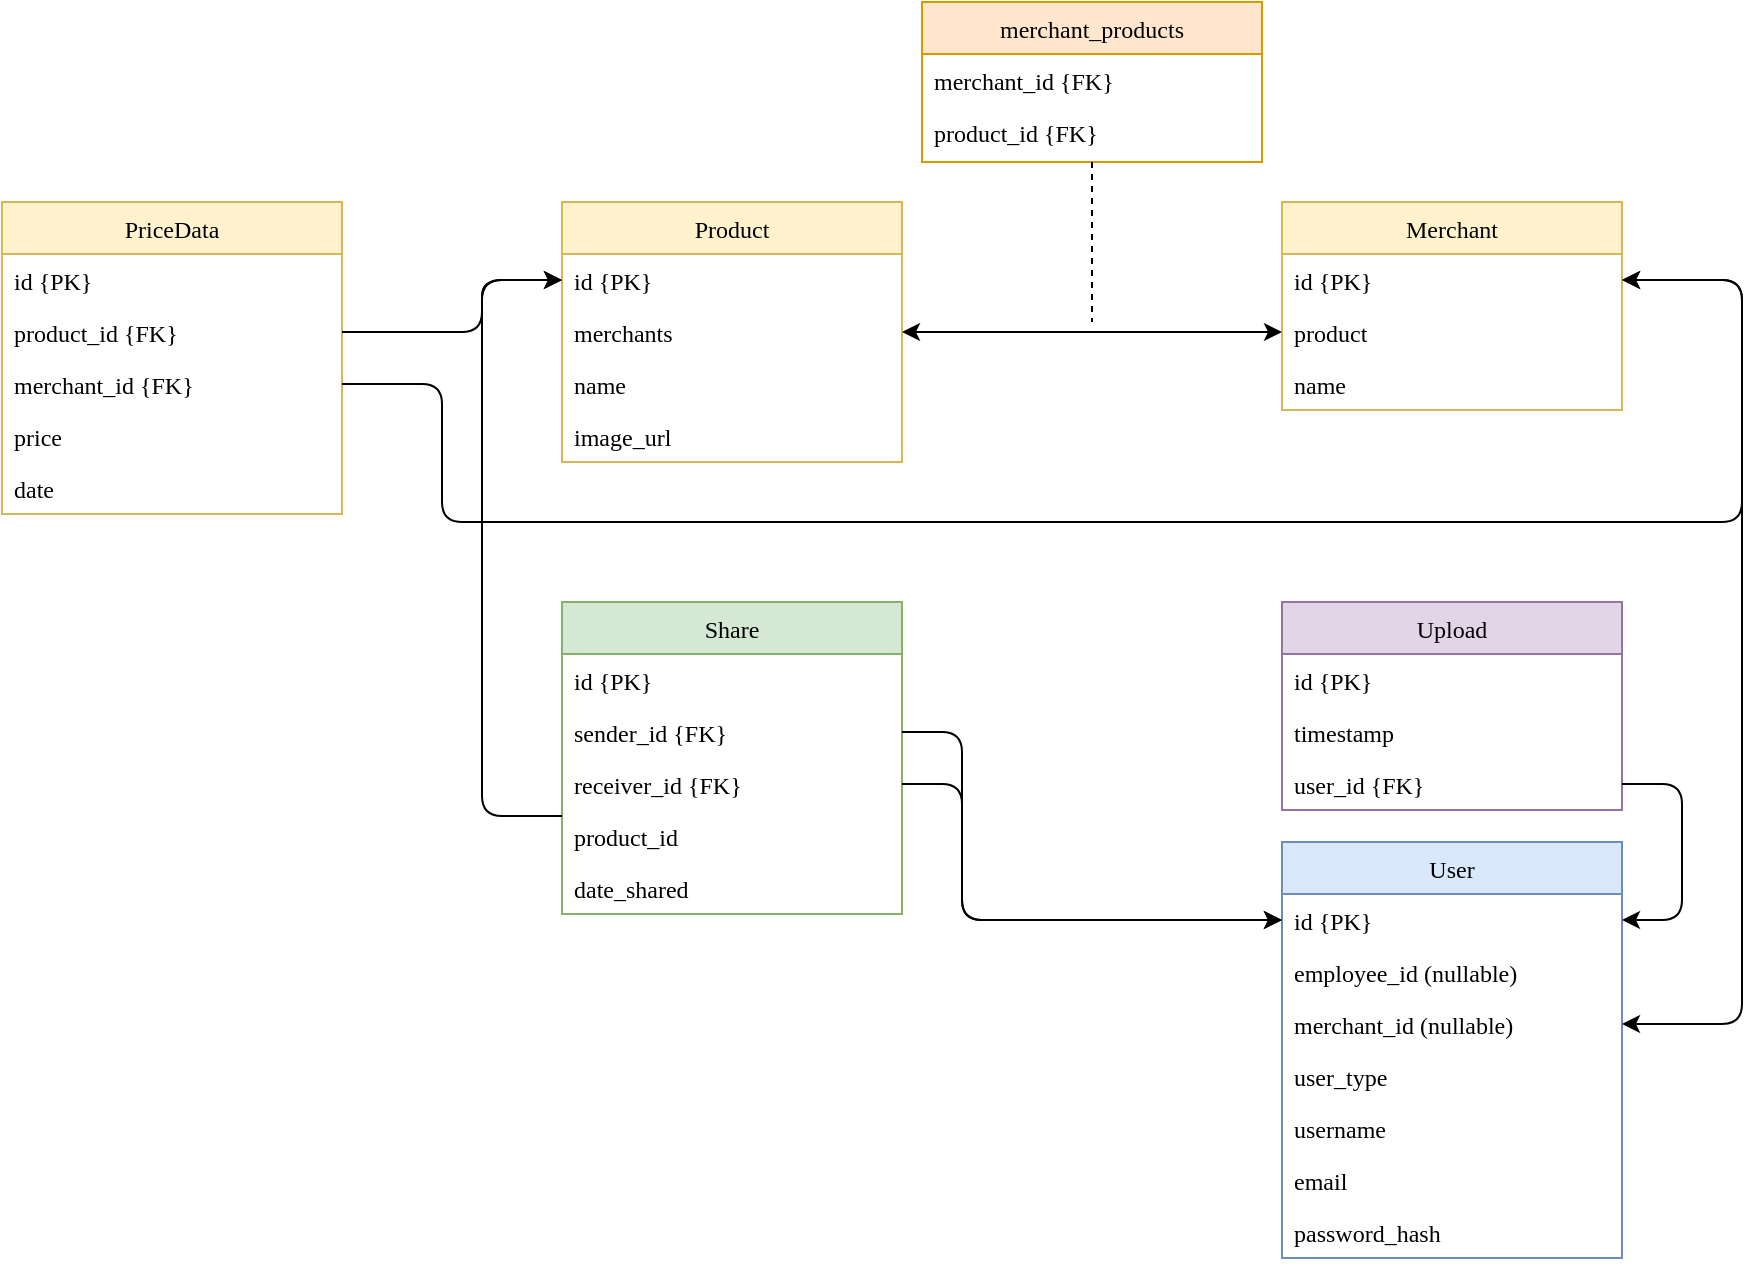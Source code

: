 <mxfile version="27.0.5">
  <diagram id="C5RBs43oDa-KdzZeNtuy" name="Page-1">
    <mxGraphModel dx="1426" dy="841" grid="1" gridSize="10" guides="1" tooltips="1" connect="1" arrows="1" fold="1" page="1" pageScale="1" pageWidth="1169" pageHeight="827" math="0" shadow="0">
      <root>
        <mxCell id="WIyWlLk6GJQsqaUBKTNV-0" />
        <mxCell id="WIyWlLk6GJQsqaUBKTNV-1" parent="WIyWlLk6GJQsqaUBKTNV-0" />
        <mxCell id="zkfFHV4jXpPFQw0GAbJ--17" value="Product" style="swimlane;fontStyle=0;align=center;verticalAlign=top;childLayout=stackLayout;horizontal=1;startSize=26;horizontalStack=0;resizeParent=1;resizeLast=0;collapsible=1;marginBottom=0;rounded=0;shadow=0;strokeWidth=1;fontFamily=Lucida Console;fillColor=#fff2cc;strokeColor=#d6b656;" parent="WIyWlLk6GJQsqaUBKTNV-1" vertex="1">
          <mxGeometry x="430" y="200" width="170" height="130" as="geometry">
            <mxRectangle x="550" y="140" width="160" height="26" as="alternateBounds" />
          </mxGeometry>
        </mxCell>
        <mxCell id="zkfFHV4jXpPFQw0GAbJ--18" value="id {PK}" style="text;align=left;verticalAlign=top;spacingLeft=4;spacingRight=4;overflow=hidden;rotatable=0;points=[[0,0.5],[1,0.5]];portConstraint=eastwest;fontFamily=Lucida Console;" parent="zkfFHV4jXpPFQw0GAbJ--17" vertex="1">
          <mxGeometry y="26" width="170" height="26" as="geometry" />
        </mxCell>
        <mxCell id="WzTt-6UX748ZyvFLMA-_-18" value="merchants" style="text;align=left;verticalAlign=top;spacingLeft=4;spacingRight=4;overflow=hidden;rotatable=0;points=[[0,0.5],[1,0.5]];portConstraint=eastwest;rounded=0;shadow=0;html=0;fontFamily=Lucida Console;" parent="zkfFHV4jXpPFQw0GAbJ--17" vertex="1">
          <mxGeometry y="52" width="170" height="26" as="geometry" />
        </mxCell>
        <mxCell id="zkfFHV4jXpPFQw0GAbJ--19" value="name" style="text;align=left;verticalAlign=top;spacingLeft=4;spacingRight=4;overflow=hidden;rotatable=0;points=[[0,0.5],[1,0.5]];portConstraint=eastwest;rounded=0;shadow=0;html=0;fontFamily=Lucida Console;" parent="zkfFHV4jXpPFQw0GAbJ--17" vertex="1">
          <mxGeometry y="78" width="170" height="26" as="geometry" />
        </mxCell>
        <mxCell id="zkfFHV4jXpPFQw0GAbJ--20" value="image_url" style="text;align=left;verticalAlign=top;spacingLeft=4;spacingRight=4;overflow=hidden;rotatable=0;points=[[0,0.5],[1,0.5]];portConstraint=eastwest;rounded=0;shadow=0;html=0;fontFamily=Lucida Console;" parent="zkfFHV4jXpPFQw0GAbJ--17" vertex="1">
          <mxGeometry y="104" width="170" height="26" as="geometry" />
        </mxCell>
        <mxCell id="WzTt-6UX748ZyvFLMA-_-0" value="Merchant" style="swimlane;fontStyle=0;align=center;verticalAlign=top;childLayout=stackLayout;horizontal=1;startSize=26;horizontalStack=0;resizeParent=1;resizeLast=0;collapsible=1;marginBottom=0;rounded=0;shadow=0;strokeWidth=1;fontFamily=Lucida Console;fillColor=#fff2cc;strokeColor=#d6b656;" parent="WIyWlLk6GJQsqaUBKTNV-1" vertex="1">
          <mxGeometry x="790" y="200" width="170" height="104" as="geometry">
            <mxRectangle x="550" y="140" width="160" height="26" as="alternateBounds" />
          </mxGeometry>
        </mxCell>
        <mxCell id="WzTt-6UX748ZyvFLMA-_-1" value="id {PK}" style="text;align=left;verticalAlign=top;spacingLeft=4;spacingRight=4;overflow=hidden;rotatable=0;points=[[0,0.5],[1,0.5]];portConstraint=eastwest;fontFamily=Lucida Console;" parent="WzTt-6UX748ZyvFLMA-_-0" vertex="1">
          <mxGeometry y="26" width="170" height="26" as="geometry" />
        </mxCell>
        <mxCell id="WzTt-6UX748ZyvFLMA-_-3" value="product" style="text;align=left;verticalAlign=top;spacingLeft=4;spacingRight=4;overflow=hidden;rotatable=0;points=[[0,0.5],[1,0.5]];portConstraint=eastwest;rounded=0;shadow=0;html=0;fontFamily=Lucida Console;" parent="WzTt-6UX748ZyvFLMA-_-0" vertex="1">
          <mxGeometry y="52" width="170" height="26" as="geometry" />
        </mxCell>
        <mxCell id="WzTt-6UX748ZyvFLMA-_-2" value="name" style="text;align=left;verticalAlign=top;spacingLeft=4;spacingRight=4;overflow=hidden;rotatable=0;points=[[0,0.5],[1,0.5]];portConstraint=eastwest;rounded=0;shadow=0;html=0;fontFamily=Lucida Console;" parent="WzTt-6UX748ZyvFLMA-_-0" vertex="1">
          <mxGeometry y="78" width="170" height="26" as="geometry" />
        </mxCell>
        <mxCell id="WzTt-6UX748ZyvFLMA-_-4" value="merchant_products" style="swimlane;fontStyle=0;align=center;verticalAlign=top;childLayout=stackLayout;horizontal=1;startSize=26;horizontalStack=0;resizeParent=1;resizeLast=0;collapsible=1;marginBottom=0;rounded=0;shadow=0;strokeWidth=1;fontFamily=Lucida Console;fillColor=#ffe6cc;strokeColor=#d79b00;" parent="WIyWlLk6GJQsqaUBKTNV-1" vertex="1">
          <mxGeometry x="610" y="100" width="170" height="80" as="geometry">
            <mxRectangle x="550" y="140" width="160" height="26" as="alternateBounds" />
          </mxGeometry>
        </mxCell>
        <mxCell id="WzTt-6UX748ZyvFLMA-_-5" value="merchant_id {FK}" style="text;align=left;verticalAlign=top;spacingLeft=4;spacingRight=4;overflow=hidden;rotatable=0;points=[[0,0.5],[1,0.5]];portConstraint=eastwest;fontFamily=Lucida Console;" parent="WzTt-6UX748ZyvFLMA-_-4" vertex="1">
          <mxGeometry y="26" width="170" height="26" as="geometry" />
        </mxCell>
        <mxCell id="WzTt-6UX748ZyvFLMA-_-11" value="product_id {FK}" style="text;align=left;verticalAlign=top;spacingLeft=4;spacingRight=4;overflow=hidden;rotatable=0;points=[[0,0.5],[1,0.5]];portConstraint=eastwest;fontFamily=Lucida Console;" parent="WzTt-6UX748ZyvFLMA-_-4" vertex="1">
          <mxGeometry y="52" width="170" height="26" as="geometry" />
        </mxCell>
        <mxCell id="WzTt-6UX748ZyvFLMA-_-8" value="" style="endArrow=classic;html=1;rounded=0;startArrow=classic;startFill=1;" parent="WIyWlLk6GJQsqaUBKTNV-1" source="WzTt-6UX748ZyvFLMA-_-18" target="WzTt-6UX748ZyvFLMA-_-3" edge="1">
          <mxGeometry width="50" height="50" relative="1" as="geometry">
            <mxPoint x="640" y="260" as="sourcePoint" />
            <mxPoint x="690" y="210" as="targetPoint" />
          </mxGeometry>
        </mxCell>
        <mxCell id="WzTt-6UX748ZyvFLMA-_-9" value="" style="endArrow=none;dashed=1;html=1;rounded=0;" parent="WIyWlLk6GJQsqaUBKTNV-1" source="WzTt-6UX748ZyvFLMA-_-4" edge="1">
          <mxGeometry width="50" height="50" relative="1" as="geometry">
            <mxPoint x="640" y="260" as="sourcePoint" />
            <mxPoint x="695" y="260" as="targetPoint" />
          </mxGeometry>
        </mxCell>
        <mxCell id="WzTt-6UX748ZyvFLMA-_-12" value="PriceData" style="swimlane;fontStyle=0;align=center;verticalAlign=top;childLayout=stackLayout;horizontal=1;startSize=26;horizontalStack=0;resizeParent=1;resizeLast=0;collapsible=1;marginBottom=0;rounded=0;shadow=0;strokeWidth=1;fontFamily=Lucida Console;fillColor=#fff2cc;strokeColor=#d6b656;" parent="WIyWlLk6GJQsqaUBKTNV-1" vertex="1">
          <mxGeometry x="150" y="200" width="170" height="156" as="geometry">
            <mxRectangle x="550" y="140" width="160" height="26" as="alternateBounds" />
          </mxGeometry>
        </mxCell>
        <mxCell id="WzTt-6UX748ZyvFLMA-_-13" value="id {PK}" style="text;align=left;verticalAlign=top;spacingLeft=4;spacingRight=4;overflow=hidden;rotatable=0;points=[[0,0.5],[1,0.5]];portConstraint=eastwest;fontFamily=Lucida Console;" parent="WzTt-6UX748ZyvFLMA-_-12" vertex="1">
          <mxGeometry y="26" width="170" height="26" as="geometry" />
        </mxCell>
        <mxCell id="WzTt-6UX748ZyvFLMA-_-14" value="product_id {FK}" style="text;align=left;verticalAlign=top;spacingLeft=4;spacingRight=4;overflow=hidden;rotatable=0;points=[[0,0.5],[1,0.5]];portConstraint=eastwest;rounded=0;shadow=0;html=0;fontFamily=Lucida Console;" parent="WzTt-6UX748ZyvFLMA-_-12" vertex="1">
          <mxGeometry y="52" width="170" height="26" as="geometry" />
        </mxCell>
        <mxCell id="JWCVFd2cyX_VQ07KBOCF-10" value="merchant_id {FK}" style="text;align=left;verticalAlign=top;spacingLeft=4;spacingRight=4;overflow=hidden;rotatable=0;points=[[0,0.5],[1,0.5]];portConstraint=eastwest;rounded=0;shadow=0;html=0;fontFamily=Lucida Console;" parent="WzTt-6UX748ZyvFLMA-_-12" vertex="1">
          <mxGeometry y="78" width="170" height="26" as="geometry" />
        </mxCell>
        <mxCell id="WzTt-6UX748ZyvFLMA-_-17" value="price" style="text;align=left;verticalAlign=top;spacingLeft=4;spacingRight=4;overflow=hidden;rotatable=0;points=[[0,0.5],[1,0.5]];portConstraint=eastwest;rounded=0;shadow=0;html=0;fontFamily=Lucida Console;" parent="WzTt-6UX748ZyvFLMA-_-12" vertex="1">
          <mxGeometry y="104" width="170" height="26" as="geometry" />
        </mxCell>
        <mxCell id="WzTt-6UX748ZyvFLMA-_-15" value="date" style="text;align=left;verticalAlign=top;spacingLeft=4;spacingRight=4;overflow=hidden;rotatable=0;points=[[0,0.5],[1,0.5]];portConstraint=eastwest;rounded=0;shadow=0;html=0;fontFamily=Lucida Console;" parent="WzTt-6UX748ZyvFLMA-_-12" vertex="1">
          <mxGeometry y="130" width="170" height="26" as="geometry" />
        </mxCell>
        <mxCell id="WzTt-6UX748ZyvFLMA-_-16" value="" style="endArrow=classic;html=1;rounded=1;edgeStyle=elbowEdgeStyle;curved=0;entryX=0;entryY=0.5;entryDx=0;entryDy=0;" parent="WIyWlLk6GJQsqaUBKTNV-1" source="WzTt-6UX748ZyvFLMA-_-14" target="zkfFHV4jXpPFQw0GAbJ--18" edge="1">
          <mxGeometry width="50" height="50" relative="1" as="geometry">
            <mxPoint x="660" y="380" as="sourcePoint" />
            <mxPoint x="430" y="250" as="targetPoint" />
            <Array as="points">
              <mxPoint x="390" y="250" />
            </Array>
          </mxGeometry>
        </mxCell>
        <mxCell id="JWCVFd2cyX_VQ07KBOCF-0" value="User" style="swimlane;fontStyle=0;align=center;verticalAlign=top;childLayout=stackLayout;horizontal=1;startSize=26;horizontalStack=0;resizeParent=1;resizeLast=0;collapsible=1;marginBottom=0;rounded=0;shadow=0;strokeWidth=1;fontFamily=Lucida Console;fillColor=#dae8fc;strokeColor=#6c8ebf;" parent="WIyWlLk6GJQsqaUBKTNV-1" vertex="1">
          <mxGeometry x="790" y="520" width="170" height="208" as="geometry">
            <mxRectangle x="550" y="140" width="160" height="26" as="alternateBounds" />
          </mxGeometry>
        </mxCell>
        <mxCell id="JWCVFd2cyX_VQ07KBOCF-1" value="id {PK}" style="text;align=left;verticalAlign=top;spacingLeft=4;spacingRight=4;overflow=hidden;rotatable=0;points=[[0,0.5],[1,0.5]];portConstraint=eastwest;fontFamily=Lucida Console;" parent="JWCVFd2cyX_VQ07KBOCF-0" vertex="1">
          <mxGeometry y="26" width="170" height="26" as="geometry" />
        </mxCell>
        <mxCell id="JWCVFd2cyX_VQ07KBOCF-2" value="employee_id (nullable)" style="text;align=left;verticalAlign=top;spacingLeft=4;spacingRight=4;overflow=hidden;rotatable=0;points=[[0,0.5],[1,0.5]];portConstraint=eastwest;rounded=0;shadow=0;html=0;fontFamily=Lucida Console;" parent="JWCVFd2cyX_VQ07KBOCF-0" vertex="1">
          <mxGeometry y="52" width="170" height="26" as="geometry" />
        </mxCell>
        <mxCell id="JWCVFd2cyX_VQ07KBOCF-3" value="merchant_id (nullable)" style="text;align=left;verticalAlign=top;spacingLeft=4;spacingRight=4;overflow=hidden;rotatable=0;points=[[0,0.5],[1,0.5]];portConstraint=eastwest;rounded=0;shadow=0;html=0;fontFamily=Lucida Console;" parent="JWCVFd2cyX_VQ07KBOCF-0" vertex="1">
          <mxGeometry y="78" width="170" height="26" as="geometry" />
        </mxCell>
        <mxCell id="JWCVFd2cyX_VQ07KBOCF-4" value="user_type" style="text;align=left;verticalAlign=top;spacingLeft=4;spacingRight=4;overflow=hidden;rotatable=0;points=[[0,0.5],[1,0.5]];portConstraint=eastwest;rounded=0;shadow=0;html=0;fontFamily=Lucida Console;" parent="JWCVFd2cyX_VQ07KBOCF-0" vertex="1">
          <mxGeometry y="104" width="170" height="26" as="geometry" />
        </mxCell>
        <mxCell id="JWCVFd2cyX_VQ07KBOCF-5" value="username" style="text;align=left;verticalAlign=top;spacingLeft=4;spacingRight=4;overflow=hidden;rotatable=0;points=[[0,0.5],[1,0.5]];portConstraint=eastwest;rounded=0;shadow=0;html=0;fontFamily=Lucida Console;" parent="JWCVFd2cyX_VQ07KBOCF-0" vertex="1">
          <mxGeometry y="130" width="170" height="26" as="geometry" />
        </mxCell>
        <mxCell id="JWCVFd2cyX_VQ07KBOCF-6" value="email" style="text;align=left;verticalAlign=top;spacingLeft=4;spacingRight=4;overflow=hidden;rotatable=0;points=[[0,0.5],[1,0.5]];portConstraint=eastwest;rounded=0;shadow=0;html=0;fontFamily=Lucida Console;" parent="JWCVFd2cyX_VQ07KBOCF-0" vertex="1">
          <mxGeometry y="156" width="170" height="26" as="geometry" />
        </mxCell>
        <mxCell id="JWCVFd2cyX_VQ07KBOCF-7" value="password_hash" style="text;align=left;verticalAlign=top;spacingLeft=4;spacingRight=4;overflow=hidden;rotatable=0;points=[[0,0.5],[1,0.5]];portConstraint=eastwest;rounded=0;shadow=0;html=0;fontFamily=Lucida Console;" parent="JWCVFd2cyX_VQ07KBOCF-0" vertex="1">
          <mxGeometry y="182" width="170" height="26" as="geometry" />
        </mxCell>
        <mxCell id="JWCVFd2cyX_VQ07KBOCF-9" value="" style="endArrow=classic;startArrow=classic;html=1;rounded=1;edgeStyle=elbowEdgeStyle;" parent="WIyWlLk6GJQsqaUBKTNV-1" source="JWCVFd2cyX_VQ07KBOCF-3" target="WzTt-6UX748ZyvFLMA-_-1" edge="1">
          <mxGeometry width="50" height="50" relative="1" as="geometry">
            <mxPoint x="370" y="440" as="sourcePoint" />
            <mxPoint x="420" y="390" as="targetPoint" />
            <Array as="points">
              <mxPoint x="1020" y="430" />
            </Array>
          </mxGeometry>
        </mxCell>
        <mxCell id="JWCVFd2cyX_VQ07KBOCF-11" value="" style="endArrow=none;html=1;rounded=1;edgeStyle=elbowEdgeStyle;startFill=0;" parent="WIyWlLk6GJQsqaUBKTNV-1" source="JWCVFd2cyX_VQ07KBOCF-10" edge="1">
          <mxGeometry width="50" height="50" relative="1" as="geometry">
            <mxPoint x="390" y="460" as="sourcePoint" />
            <mxPoint x="960" y="360" as="targetPoint" />
            <Array as="points">
              <mxPoint x="370" y="330" />
            </Array>
          </mxGeometry>
        </mxCell>
        <mxCell id="JWCVFd2cyX_VQ07KBOCF-13" value="" style="endArrow=classic;html=1;rounded=1;edgeStyle=elbowEdgeStyle;startFill=0;endFill=1;" parent="WIyWlLk6GJQsqaUBKTNV-1" target="WzTt-6UX748ZyvFLMA-_-1" edge="1">
          <mxGeometry width="50" height="50" relative="1" as="geometry">
            <mxPoint x="960" y="360" as="sourcePoint" />
            <mxPoint x="1100" y="489" as="targetPoint" />
            <Array as="points">
              <mxPoint x="1020" y="300" />
            </Array>
          </mxGeometry>
        </mxCell>
        <mxCell id="JWCVFd2cyX_VQ07KBOCF-14" value="Upload" style="swimlane;fontStyle=0;align=center;verticalAlign=top;childLayout=stackLayout;horizontal=1;startSize=26;horizontalStack=0;resizeParent=1;resizeLast=0;collapsible=1;marginBottom=0;rounded=0;shadow=0;strokeWidth=1;fontFamily=Lucida Console;fillColor=#e1d5e7;strokeColor=#9673a6;" parent="WIyWlLk6GJQsqaUBKTNV-1" vertex="1">
          <mxGeometry x="790" y="400" width="170" height="104" as="geometry">
            <mxRectangle x="550" y="140" width="160" height="26" as="alternateBounds" />
          </mxGeometry>
        </mxCell>
        <mxCell id="JWCVFd2cyX_VQ07KBOCF-15" value="id {PK}" style="text;align=left;verticalAlign=top;spacingLeft=4;spacingRight=4;overflow=hidden;rotatable=0;points=[[0,0.5],[1,0.5]];portConstraint=eastwest;fontFamily=Lucida Console;" parent="JWCVFd2cyX_VQ07KBOCF-14" vertex="1">
          <mxGeometry y="26" width="170" height="26" as="geometry" />
        </mxCell>
        <mxCell id="JWCVFd2cyX_VQ07KBOCF-23" value="timestamp" style="text;align=left;verticalAlign=top;spacingLeft=4;spacingRight=4;overflow=hidden;rotatable=0;points=[[0,0.5],[1,0.5]];portConstraint=eastwest;rounded=0;shadow=0;html=0;fontFamily=Lucida Console;" parent="JWCVFd2cyX_VQ07KBOCF-14" vertex="1">
          <mxGeometry y="52" width="170" height="26" as="geometry" />
        </mxCell>
        <mxCell id="JWCVFd2cyX_VQ07KBOCF-16" value="user_id {FK}" style="text;align=left;verticalAlign=top;spacingLeft=4;spacingRight=4;overflow=hidden;rotatable=0;points=[[0,0.5],[1,0.5]];portConstraint=eastwest;rounded=0;shadow=0;html=0;fontFamily=Lucida Console;" parent="JWCVFd2cyX_VQ07KBOCF-14" vertex="1">
          <mxGeometry y="78" width="170" height="26" as="geometry" />
        </mxCell>
        <mxCell id="JWCVFd2cyX_VQ07KBOCF-24" value="" style="endArrow=classic;html=1;rounded=1;edgeStyle=elbowEdgeStyle;" parent="WIyWlLk6GJQsqaUBKTNV-1" source="JWCVFd2cyX_VQ07KBOCF-16" target="JWCVFd2cyX_VQ07KBOCF-1" edge="1">
          <mxGeometry width="50" height="50" relative="1" as="geometry">
            <mxPoint x="670" y="380" as="sourcePoint" />
            <mxPoint x="720" y="330" as="targetPoint" />
            <Array as="points">
              <mxPoint x="990" y="530" />
            </Array>
          </mxGeometry>
        </mxCell>
        <mxCell id="JWCVFd2cyX_VQ07KBOCF-25" value="Share" style="swimlane;fontStyle=0;align=center;verticalAlign=top;childLayout=stackLayout;horizontal=1;startSize=26;horizontalStack=0;resizeParent=1;resizeLast=0;collapsible=1;marginBottom=0;rounded=0;shadow=0;strokeWidth=1;fontFamily=Lucida Console;fillColor=#d5e8d4;strokeColor=#82b366;" parent="WIyWlLk6GJQsqaUBKTNV-1" vertex="1">
          <mxGeometry x="430" y="400" width="170" height="156" as="geometry">
            <mxRectangle x="550" y="140" width="160" height="26" as="alternateBounds" />
          </mxGeometry>
        </mxCell>
        <mxCell id="JWCVFd2cyX_VQ07KBOCF-26" value="id {PK}" style="text;align=left;verticalAlign=top;spacingLeft=4;spacingRight=4;overflow=hidden;rotatable=0;points=[[0,0.5],[1,0.5]];portConstraint=eastwest;fontFamily=Lucida Console;" parent="JWCVFd2cyX_VQ07KBOCF-25" vertex="1">
          <mxGeometry y="26" width="170" height="26" as="geometry" />
        </mxCell>
        <mxCell id="JWCVFd2cyX_VQ07KBOCF-27" value="sender_id {FK}" style="text;align=left;verticalAlign=top;spacingLeft=4;spacingRight=4;overflow=hidden;rotatable=0;points=[[0,0.5],[1,0.5]];portConstraint=eastwest;rounded=0;shadow=0;html=0;fontFamily=Lucida Console;" parent="JWCVFd2cyX_VQ07KBOCF-25" vertex="1">
          <mxGeometry y="52" width="170" height="26" as="geometry" />
        </mxCell>
        <mxCell id="JWCVFd2cyX_VQ07KBOCF-29" value="receiver_id {FK}" style="text;align=left;verticalAlign=top;spacingLeft=4;spacingRight=4;overflow=hidden;rotatable=0;points=[[0,0.5],[1,0.5]];portConstraint=eastwest;rounded=0;shadow=0;html=0;fontFamily=Lucida Console;" parent="JWCVFd2cyX_VQ07KBOCF-25" vertex="1">
          <mxGeometry y="78" width="170" height="26" as="geometry" />
        </mxCell>
        <mxCell id="JWCVFd2cyX_VQ07KBOCF-28" value="product_id" style="text;align=left;verticalAlign=top;spacingLeft=4;spacingRight=4;overflow=hidden;rotatable=0;points=[[0,0.5],[1,0.5]];portConstraint=eastwest;rounded=0;shadow=0;html=0;fontFamily=Lucida Console;" parent="JWCVFd2cyX_VQ07KBOCF-25" vertex="1">
          <mxGeometry y="104" width="170" height="26" as="geometry" />
        </mxCell>
        <mxCell id="JWCVFd2cyX_VQ07KBOCF-30" value="date_shared" style="text;align=left;verticalAlign=top;spacingLeft=4;spacingRight=4;overflow=hidden;rotatable=0;points=[[0,0.5],[1,0.5]];portConstraint=eastwest;rounded=0;shadow=0;html=0;fontFamily=Lucida Console;" parent="JWCVFd2cyX_VQ07KBOCF-25" vertex="1">
          <mxGeometry y="130" width="170" height="26" as="geometry" />
        </mxCell>
        <mxCell id="JWCVFd2cyX_VQ07KBOCF-31" value="" style="endArrow=classic;html=1;rounded=1;edgeStyle=elbowEdgeStyle;entryX=0;entryY=0.5;entryDx=0;entryDy=0;" parent="WIyWlLk6GJQsqaUBKTNV-1" source="JWCVFd2cyX_VQ07KBOCF-27" target="JWCVFd2cyX_VQ07KBOCF-1" edge="1">
          <mxGeometry width="50" height="50" relative="1" as="geometry">
            <mxPoint x="520" y="520" as="sourcePoint" />
            <mxPoint x="520" y="598" as="targetPoint" />
            <Array as="points">
              <mxPoint x="630" y="520" />
            </Array>
          </mxGeometry>
        </mxCell>
        <mxCell id="JWCVFd2cyX_VQ07KBOCF-32" value="" style="endArrow=classic;html=1;rounded=1;edgeStyle=elbowEdgeStyle;exitX=1;exitY=0.5;exitDx=0;exitDy=0;" parent="WIyWlLk6GJQsqaUBKTNV-1" source="JWCVFd2cyX_VQ07KBOCF-29" target="JWCVFd2cyX_VQ07KBOCF-1" edge="1">
          <mxGeometry width="50" height="50" relative="1" as="geometry">
            <mxPoint x="330" y="465" as="sourcePoint" />
            <mxPoint x="800" y="579" as="targetPoint" />
            <Array as="points">
              <mxPoint x="630" y="530" />
            </Array>
          </mxGeometry>
        </mxCell>
        <mxCell id="JWCVFd2cyX_VQ07KBOCF-33" value="" style="endArrow=classic;html=1;rounded=1;edgeStyle=orthogonalEdgeStyle;entryX=0;entryY=0.5;entryDx=0;entryDy=0;elbow=vertical;" parent="WIyWlLk6GJQsqaUBKTNV-1" source="JWCVFd2cyX_VQ07KBOCF-28" target="zkfFHV4jXpPFQw0GAbJ--18" edge="1">
          <mxGeometry width="50" height="50" relative="1" as="geometry">
            <mxPoint x="350" y="530" as="sourcePoint" />
            <mxPoint x="800" y="569" as="targetPoint" />
            <Array as="points">
              <mxPoint x="390" y="507" />
              <mxPoint x="390" y="239" />
            </Array>
          </mxGeometry>
        </mxCell>
      </root>
    </mxGraphModel>
  </diagram>
</mxfile>
